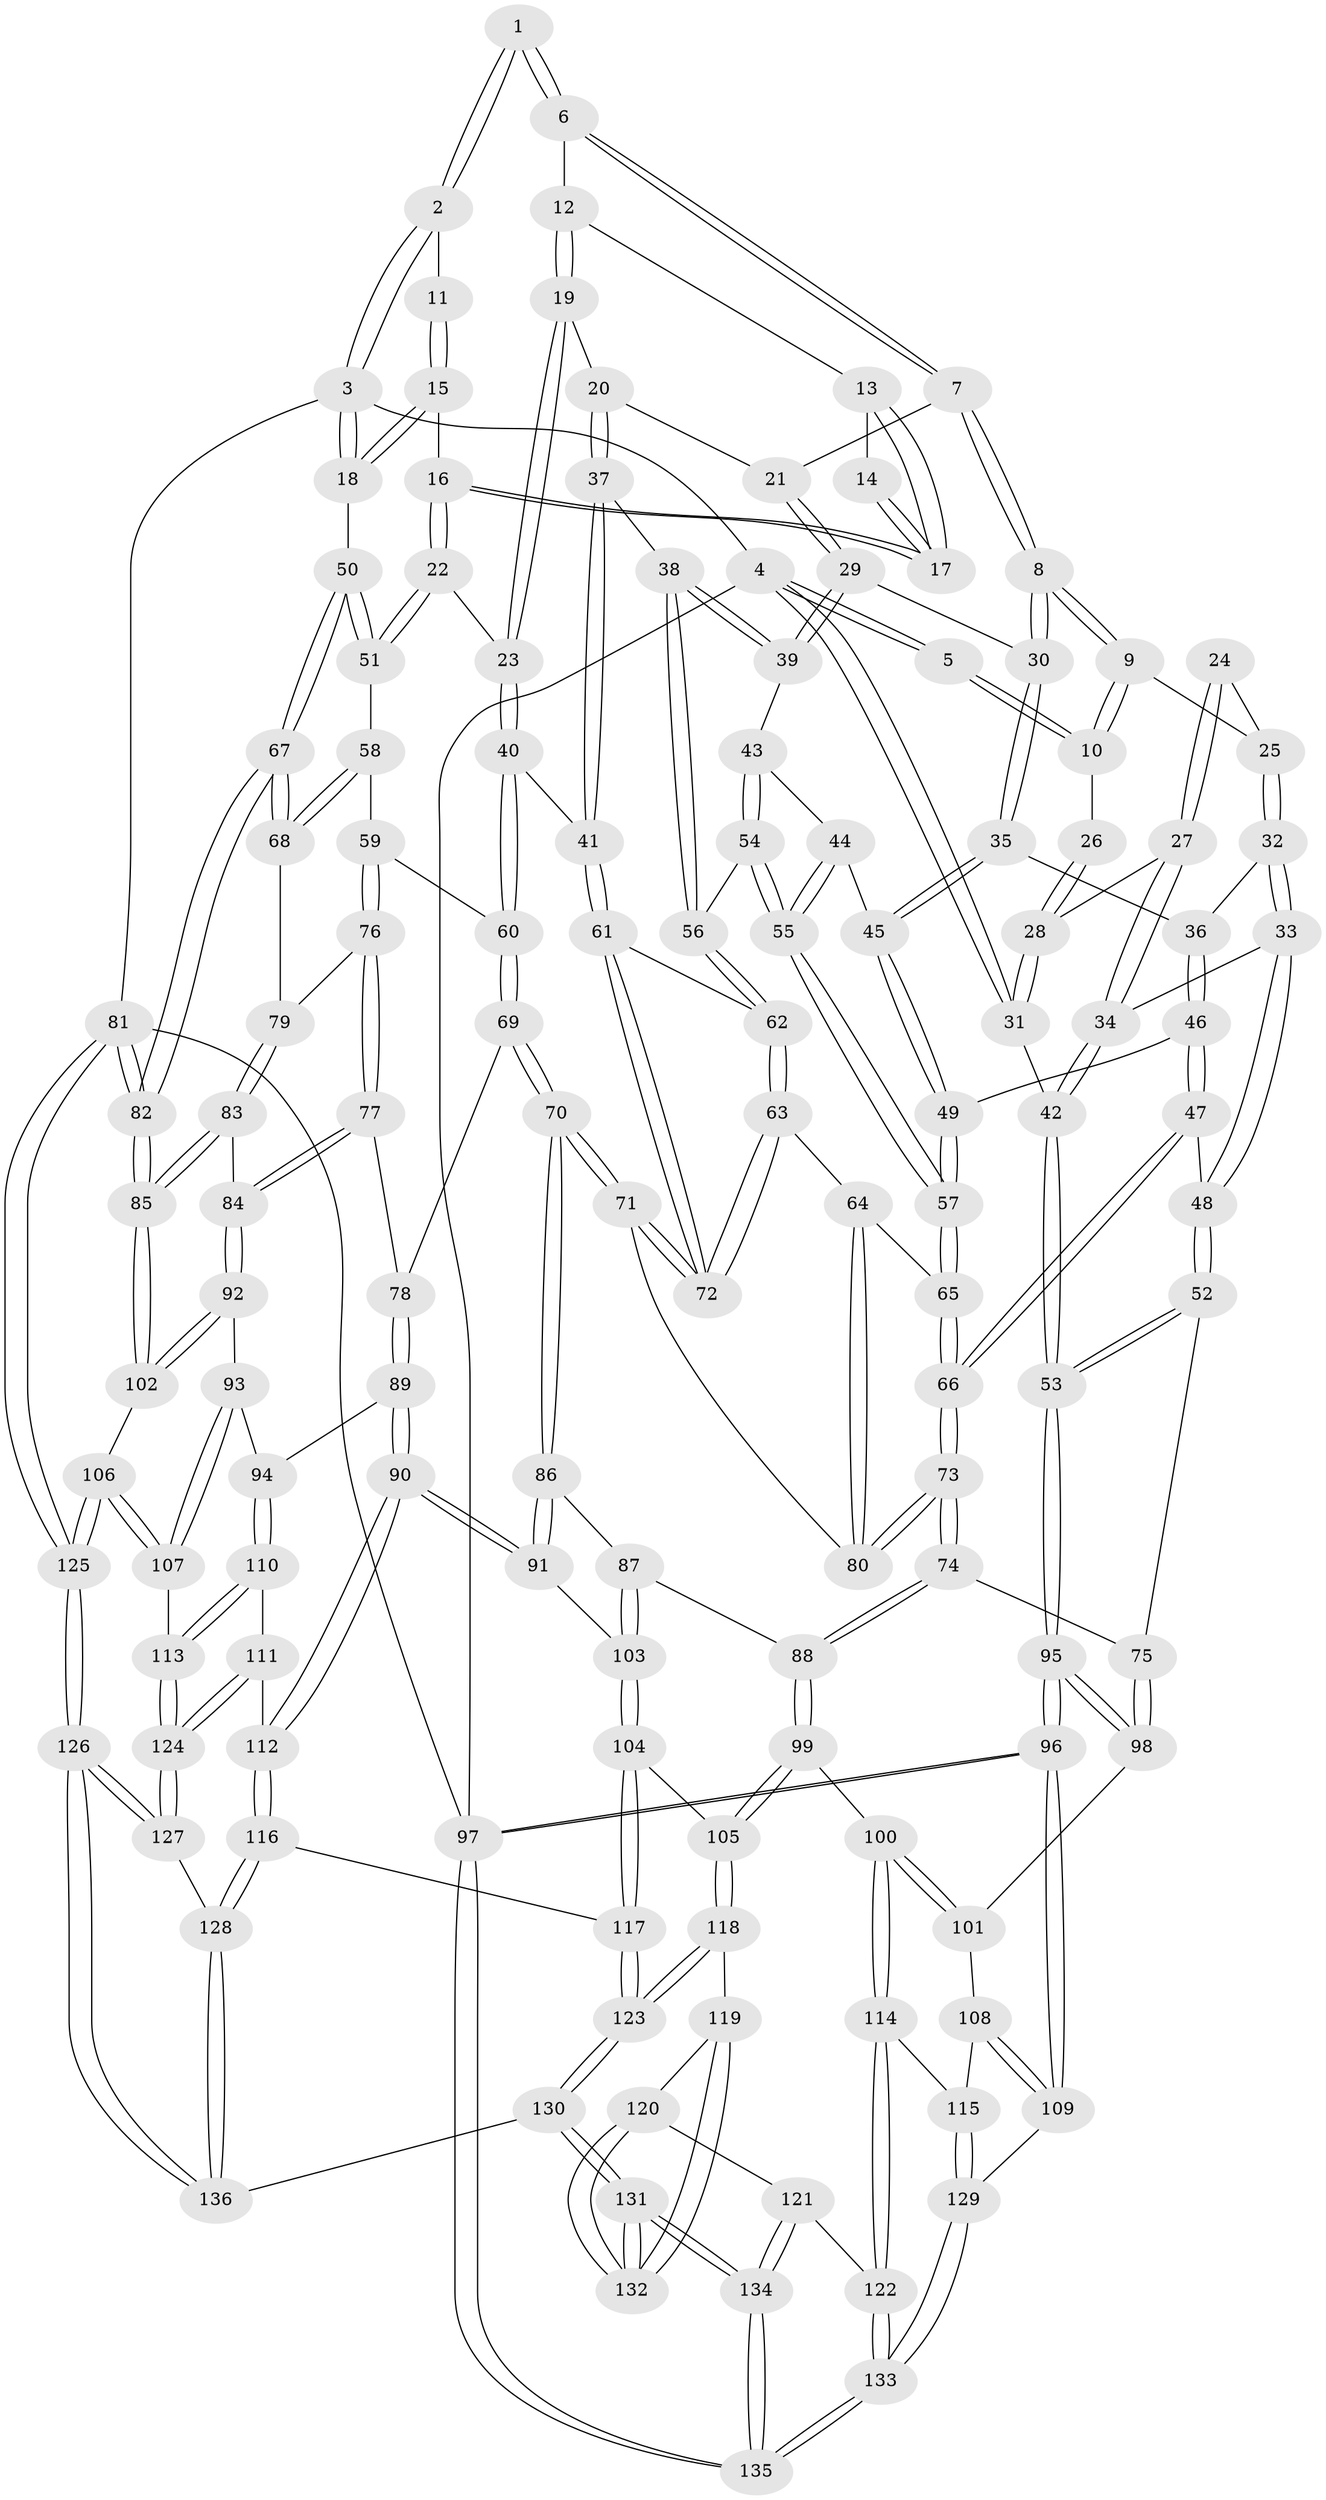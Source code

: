 // coarse degree distribution, {4: 0.3372093023255814, 7: 0.011627906976744186, 3: 0.12790697674418605, 6: 0.08139534883720931, 5: 0.4186046511627907, 2: 0.023255813953488372}
// Generated by graph-tools (version 1.1) at 2025/24/03/03/25 07:24:34]
// undirected, 136 vertices, 337 edges
graph export_dot {
graph [start="1"]
  node [color=gray90,style=filled];
  1 [pos="+0.6134099374319151+0"];
  2 [pos="+1+0"];
  3 [pos="+1+0"];
  4 [pos="+0+0"];
  5 [pos="+0.2916725785543339+0"];
  6 [pos="+0.623053845937957+0"];
  7 [pos="+0.45343486501450236+0.12933200496791444"];
  8 [pos="+0.3105414973138497+0.1100804715213434"];
  9 [pos="+0.27004972888293755+0.07509024087193795"];
  10 [pos="+0.269775957970546+0.07419332710753354"];
  11 [pos="+0.901811951385069+0.020046715421989558"];
  12 [pos="+0.6548731301374502+0.05094001333157578"];
  13 [pos="+0.7184871463956326+0.08089439383426399"];
  14 [pos="+0.8539054673875358+0.06940234088873248"];
  15 [pos="+0.9420030837435472+0.16934254356525344"];
  16 [pos="+0.8444989997176033+0.24846974568968777"];
  17 [pos="+0.844358827447793+0.24803121361975533"];
  18 [pos="+1+0.08897123304125278"];
  19 [pos="+0.6246764385931528+0.16226400099375798"];
  20 [pos="+0.5989549873967951+0.19015415996584156"];
  21 [pos="+0.5111199138590677+0.1903974507392075"];
  22 [pos="+0.8380307661121867+0.28167738423234867"];
  23 [pos="+0.8101512455113851+0.2916753888402153"];
  24 [pos="+0.10541718696574101+0.1987507994776677"];
  25 [pos="+0.2662678167173941+0.08173284731432744"];
  26 [pos="+0+0.107067479531244"];
  27 [pos="+0.09455841638889087+0.27295166756071637"];
  28 [pos="+0+0.10101022356662985"];
  29 [pos="+0.45993883999916346+0.26707824203056013"];
  30 [pos="+0.3735235190047578+0.26930890579163186"];
  31 [pos="+0+0"];
  32 [pos="+0.1924274554368595+0.2791397405923221"];
  33 [pos="+0.13889470746578841+0.2993591390673205"];
  34 [pos="+0.10220208269086148+0.29151044845621854"];
  35 [pos="+0.36499806296874526+0.2905178674311792"];
  36 [pos="+0.1967278794206527+0.28279166468811046"];
  37 [pos="+0.6023140292784888+0.3325330066809569"];
  38 [pos="+0.5475688747796056+0.32802584832477955"];
  39 [pos="+0.5047524878715663+0.3180694424042655"];
  40 [pos="+0.675994015725757+0.4047512182853402"];
  41 [pos="+0.6653890366007307+0.40583507777972844"];
  42 [pos="+0+0.4857667944077309"];
  43 [pos="+0.47135717621304346+0.35696637009218374"];
  44 [pos="+0.406652435048361+0.34948199627199517"];
  45 [pos="+0.3599598042033481+0.3226951858573988"];
  46 [pos="+0.27579940477692166+0.3930135028064963"];
  47 [pos="+0.24139702219258277+0.4222711741270348"];
  48 [pos="+0.15779580744516108+0.4624580329674108"];
  49 [pos="+0.31821890856970175+0.3899429761426776"];
  50 [pos="+1+0.3404940597057002"];
  51 [pos="+0.9363139937802023+0.3554792574567419"];
  52 [pos="+0.110407625612732+0.524788899619022"];
  53 [pos="+0+0.511381198308023"];
  54 [pos="+0.46464438888882476+0.42355967379156684"];
  55 [pos="+0.4526068420069921+0.4300260236635015"];
  56 [pos="+0.48123508261269216+0.42489898915368257"];
  57 [pos="+0.3909811783568575+0.49083838010182984"];
  58 [pos="+0.90905089524867+0.44638234714533953"];
  59 [pos="+0.7808714255436888+0.5056859129353751"];
  60 [pos="+0.772449510457588+0.500729526093703"];
  61 [pos="+0.6650875325526872+0.4061918103875955"];
  62 [pos="+0.5207108475749165+0.43700176558244674"];
  63 [pos="+0.5048217543696359+0.5227603894657638"];
  64 [pos="+0.411401475133304+0.5224157090194739"];
  65 [pos="+0.3918825299745066+0.5192681072099553"];
  66 [pos="+0.3325487064835769+0.6116908371554135"];
  67 [pos="+1+0.6295507675241117"];
  68 [pos="+0.9492735464130672+0.5737646682473837"];
  69 [pos="+0.6424621754107106+0.6575503480306852"];
  70 [pos="+0.6120438651438596+0.6499703986269147"];
  71 [pos="+0.6057666127806114+0.636195264516211"];
  72 [pos="+0.5981719615839451+0.566294823830872"];
  73 [pos="+0.32054574527145674+0.6373788525885496"];
  74 [pos="+0.30172003090496036+0.663491570624413"];
  75 [pos="+0.239377784712028+0.6475450817377741"];
  76 [pos="+0.7976984566789679+0.5445613345333986"];
  77 [pos="+0.7231794342535196+0.6833780014843162"];
  78 [pos="+0.6491309336530944+0.6604912362599623"];
  79 [pos="+0.8920927404366704+0.6055876563656545"];
  80 [pos="+0.5227146640458815+0.6208937073784803"];
  81 [pos="+1+1"];
  82 [pos="+1+0.871081915105542"];
  83 [pos="+0.855915289114319+0.6922376646034727"];
  84 [pos="+0.7773623124557898+0.7262484880049213"];
  85 [pos="+1+0.8437572353705401"];
  86 [pos="+0.5980047355016351+0.6687507246396853"];
  87 [pos="+0.3668136847885114+0.7172797784837615"];
  88 [pos="+0.30503352746078494+0.6707482790169885"];
  89 [pos="+0.6648907613101288+0.8283987264318973"];
  90 [pos="+0.5800515373319584+0.8634408971827663"];
  91 [pos="+0.5483273047618586+0.8216298563566781"];
  92 [pos="+0.7769984658152456+0.7406847562584848"];
  93 [pos="+0.7580347941265666+0.7829143653418211"];
  94 [pos="+0.726171416829951+0.8213163458723681"];
  95 [pos="+0+0.6204481713089354"];
  96 [pos="+0+0.9546066923755804"];
  97 [pos="+0+1"];
  98 [pos="+0.09091783602921151+0.7637629881061392"];
  99 [pos="+0.24730357521142932+0.8482867388980142"];
  100 [pos="+0.2426662583896902+0.8504858840653159"];
  101 [pos="+0.09522883199272998+0.7888792129362061"];
  102 [pos="+0.9011477874509933+0.8681288438336174"];
  103 [pos="+0.43510691078621155+0.8150712422040068"];
  104 [pos="+0.407768473298263+0.8767521057371903"];
  105 [pos="+0.3013896840817958+0.8961429286609705"];
  106 [pos="+0.8486402282359825+0.9063816736604321"];
  107 [pos="+0.8235593230271852+0.8999882445068732"];
  108 [pos="+0.08206868045465988+0.8480846817806488"];
  109 [pos="+0+0.9003390298121685"];
  110 [pos="+0.7312153250768726+0.8659157187641247"];
  111 [pos="+0.6430533860242865+0.9093635686391105"];
  112 [pos="+0.5803042013959243+0.86513513171077"];
  113 [pos="+0.7490567211859742+0.9112208245751418"];
  114 [pos="+0.17597794768709346+0.9217935023277042"];
  115 [pos="+0.12626035548090872+0.911926795149395"];
  116 [pos="+0.5510753352337788+0.9399837749286253"];
  117 [pos="+0.42277257644395916+0.9394979906140286"];
  118 [pos="+0.30189447491913823+0.9291746562187794"];
  119 [pos="+0.29693480233437136+0.9368683480926693"];
  120 [pos="+0.24431011923199053+0.9742663865196126"];
  121 [pos="+0.1902389875202892+0.9420606805197917"];
  122 [pos="+0.1768040464443724+0.924085291449617"];
  123 [pos="+0.40025668522678015+1"];
  124 [pos="+0.7101051645876808+0.9839817195750469"];
  125 [pos="+0.8147595398350688+1"];
  126 [pos="+0.7868398035156051+1"];
  127 [pos="+0.7140007746066114+1"];
  128 [pos="+0.551149400870354+0.9407641811015921"];
  129 [pos="+0.0880716211736447+0.9544753266593671"];
  130 [pos="+0.4082781358537288+1"];
  131 [pos="+0.31640010298169763+1"];
  132 [pos="+0.30520703265139715+1"];
  133 [pos="+0+1"];
  134 [pos="+0.20262578203190346+1"];
  135 [pos="+0+1"];
  136 [pos="+0.5021851469476419+1"];
  1 -- 2;
  1 -- 2;
  1 -- 6;
  1 -- 6;
  2 -- 3;
  2 -- 3;
  2 -- 11;
  3 -- 4;
  3 -- 18;
  3 -- 18;
  3 -- 81;
  4 -- 5;
  4 -- 5;
  4 -- 31;
  4 -- 31;
  4 -- 97;
  5 -- 10;
  5 -- 10;
  6 -- 7;
  6 -- 7;
  6 -- 12;
  7 -- 8;
  7 -- 8;
  7 -- 21;
  8 -- 9;
  8 -- 9;
  8 -- 30;
  8 -- 30;
  9 -- 10;
  9 -- 10;
  9 -- 25;
  10 -- 26;
  11 -- 15;
  11 -- 15;
  12 -- 13;
  12 -- 19;
  12 -- 19;
  13 -- 14;
  13 -- 17;
  13 -- 17;
  14 -- 17;
  14 -- 17;
  15 -- 16;
  15 -- 18;
  15 -- 18;
  16 -- 17;
  16 -- 17;
  16 -- 22;
  16 -- 22;
  18 -- 50;
  19 -- 20;
  19 -- 23;
  19 -- 23;
  20 -- 21;
  20 -- 37;
  20 -- 37;
  21 -- 29;
  21 -- 29;
  22 -- 23;
  22 -- 51;
  22 -- 51;
  23 -- 40;
  23 -- 40;
  24 -- 25;
  24 -- 27;
  24 -- 27;
  25 -- 32;
  25 -- 32;
  26 -- 28;
  26 -- 28;
  27 -- 28;
  27 -- 34;
  27 -- 34;
  28 -- 31;
  28 -- 31;
  29 -- 30;
  29 -- 39;
  29 -- 39;
  30 -- 35;
  30 -- 35;
  31 -- 42;
  32 -- 33;
  32 -- 33;
  32 -- 36;
  33 -- 34;
  33 -- 48;
  33 -- 48;
  34 -- 42;
  34 -- 42;
  35 -- 36;
  35 -- 45;
  35 -- 45;
  36 -- 46;
  36 -- 46;
  37 -- 38;
  37 -- 41;
  37 -- 41;
  38 -- 39;
  38 -- 39;
  38 -- 56;
  38 -- 56;
  39 -- 43;
  40 -- 41;
  40 -- 60;
  40 -- 60;
  41 -- 61;
  41 -- 61;
  42 -- 53;
  42 -- 53;
  43 -- 44;
  43 -- 54;
  43 -- 54;
  44 -- 45;
  44 -- 55;
  44 -- 55;
  45 -- 49;
  45 -- 49;
  46 -- 47;
  46 -- 47;
  46 -- 49;
  47 -- 48;
  47 -- 66;
  47 -- 66;
  48 -- 52;
  48 -- 52;
  49 -- 57;
  49 -- 57;
  50 -- 51;
  50 -- 51;
  50 -- 67;
  50 -- 67;
  51 -- 58;
  52 -- 53;
  52 -- 53;
  52 -- 75;
  53 -- 95;
  53 -- 95;
  54 -- 55;
  54 -- 55;
  54 -- 56;
  55 -- 57;
  55 -- 57;
  56 -- 62;
  56 -- 62;
  57 -- 65;
  57 -- 65;
  58 -- 59;
  58 -- 68;
  58 -- 68;
  59 -- 60;
  59 -- 76;
  59 -- 76;
  60 -- 69;
  60 -- 69;
  61 -- 62;
  61 -- 72;
  61 -- 72;
  62 -- 63;
  62 -- 63;
  63 -- 64;
  63 -- 72;
  63 -- 72;
  64 -- 65;
  64 -- 80;
  64 -- 80;
  65 -- 66;
  65 -- 66;
  66 -- 73;
  66 -- 73;
  67 -- 68;
  67 -- 68;
  67 -- 82;
  67 -- 82;
  68 -- 79;
  69 -- 70;
  69 -- 70;
  69 -- 78;
  70 -- 71;
  70 -- 71;
  70 -- 86;
  70 -- 86;
  71 -- 72;
  71 -- 72;
  71 -- 80;
  73 -- 74;
  73 -- 74;
  73 -- 80;
  73 -- 80;
  74 -- 75;
  74 -- 88;
  74 -- 88;
  75 -- 98;
  75 -- 98;
  76 -- 77;
  76 -- 77;
  76 -- 79;
  77 -- 78;
  77 -- 84;
  77 -- 84;
  78 -- 89;
  78 -- 89;
  79 -- 83;
  79 -- 83;
  81 -- 82;
  81 -- 82;
  81 -- 125;
  81 -- 125;
  81 -- 97;
  82 -- 85;
  82 -- 85;
  83 -- 84;
  83 -- 85;
  83 -- 85;
  84 -- 92;
  84 -- 92;
  85 -- 102;
  85 -- 102;
  86 -- 87;
  86 -- 91;
  86 -- 91;
  87 -- 88;
  87 -- 103;
  87 -- 103;
  88 -- 99;
  88 -- 99;
  89 -- 90;
  89 -- 90;
  89 -- 94;
  90 -- 91;
  90 -- 91;
  90 -- 112;
  90 -- 112;
  91 -- 103;
  92 -- 93;
  92 -- 102;
  92 -- 102;
  93 -- 94;
  93 -- 107;
  93 -- 107;
  94 -- 110;
  94 -- 110;
  95 -- 96;
  95 -- 96;
  95 -- 98;
  95 -- 98;
  96 -- 97;
  96 -- 97;
  96 -- 109;
  96 -- 109;
  97 -- 135;
  97 -- 135;
  98 -- 101;
  99 -- 100;
  99 -- 105;
  99 -- 105;
  100 -- 101;
  100 -- 101;
  100 -- 114;
  100 -- 114;
  101 -- 108;
  102 -- 106;
  103 -- 104;
  103 -- 104;
  104 -- 105;
  104 -- 117;
  104 -- 117;
  105 -- 118;
  105 -- 118;
  106 -- 107;
  106 -- 107;
  106 -- 125;
  106 -- 125;
  107 -- 113;
  108 -- 109;
  108 -- 109;
  108 -- 115;
  109 -- 129;
  110 -- 111;
  110 -- 113;
  110 -- 113;
  111 -- 112;
  111 -- 124;
  111 -- 124;
  112 -- 116;
  112 -- 116;
  113 -- 124;
  113 -- 124;
  114 -- 115;
  114 -- 122;
  114 -- 122;
  115 -- 129;
  115 -- 129;
  116 -- 117;
  116 -- 128;
  116 -- 128;
  117 -- 123;
  117 -- 123;
  118 -- 119;
  118 -- 123;
  118 -- 123;
  119 -- 120;
  119 -- 132;
  119 -- 132;
  120 -- 121;
  120 -- 132;
  120 -- 132;
  121 -- 122;
  121 -- 134;
  121 -- 134;
  122 -- 133;
  122 -- 133;
  123 -- 130;
  123 -- 130;
  124 -- 127;
  124 -- 127;
  125 -- 126;
  125 -- 126;
  126 -- 127;
  126 -- 127;
  126 -- 136;
  126 -- 136;
  127 -- 128;
  128 -- 136;
  128 -- 136;
  129 -- 133;
  129 -- 133;
  130 -- 131;
  130 -- 131;
  130 -- 136;
  131 -- 132;
  131 -- 132;
  131 -- 134;
  131 -- 134;
  133 -- 135;
  133 -- 135;
  134 -- 135;
  134 -- 135;
}
